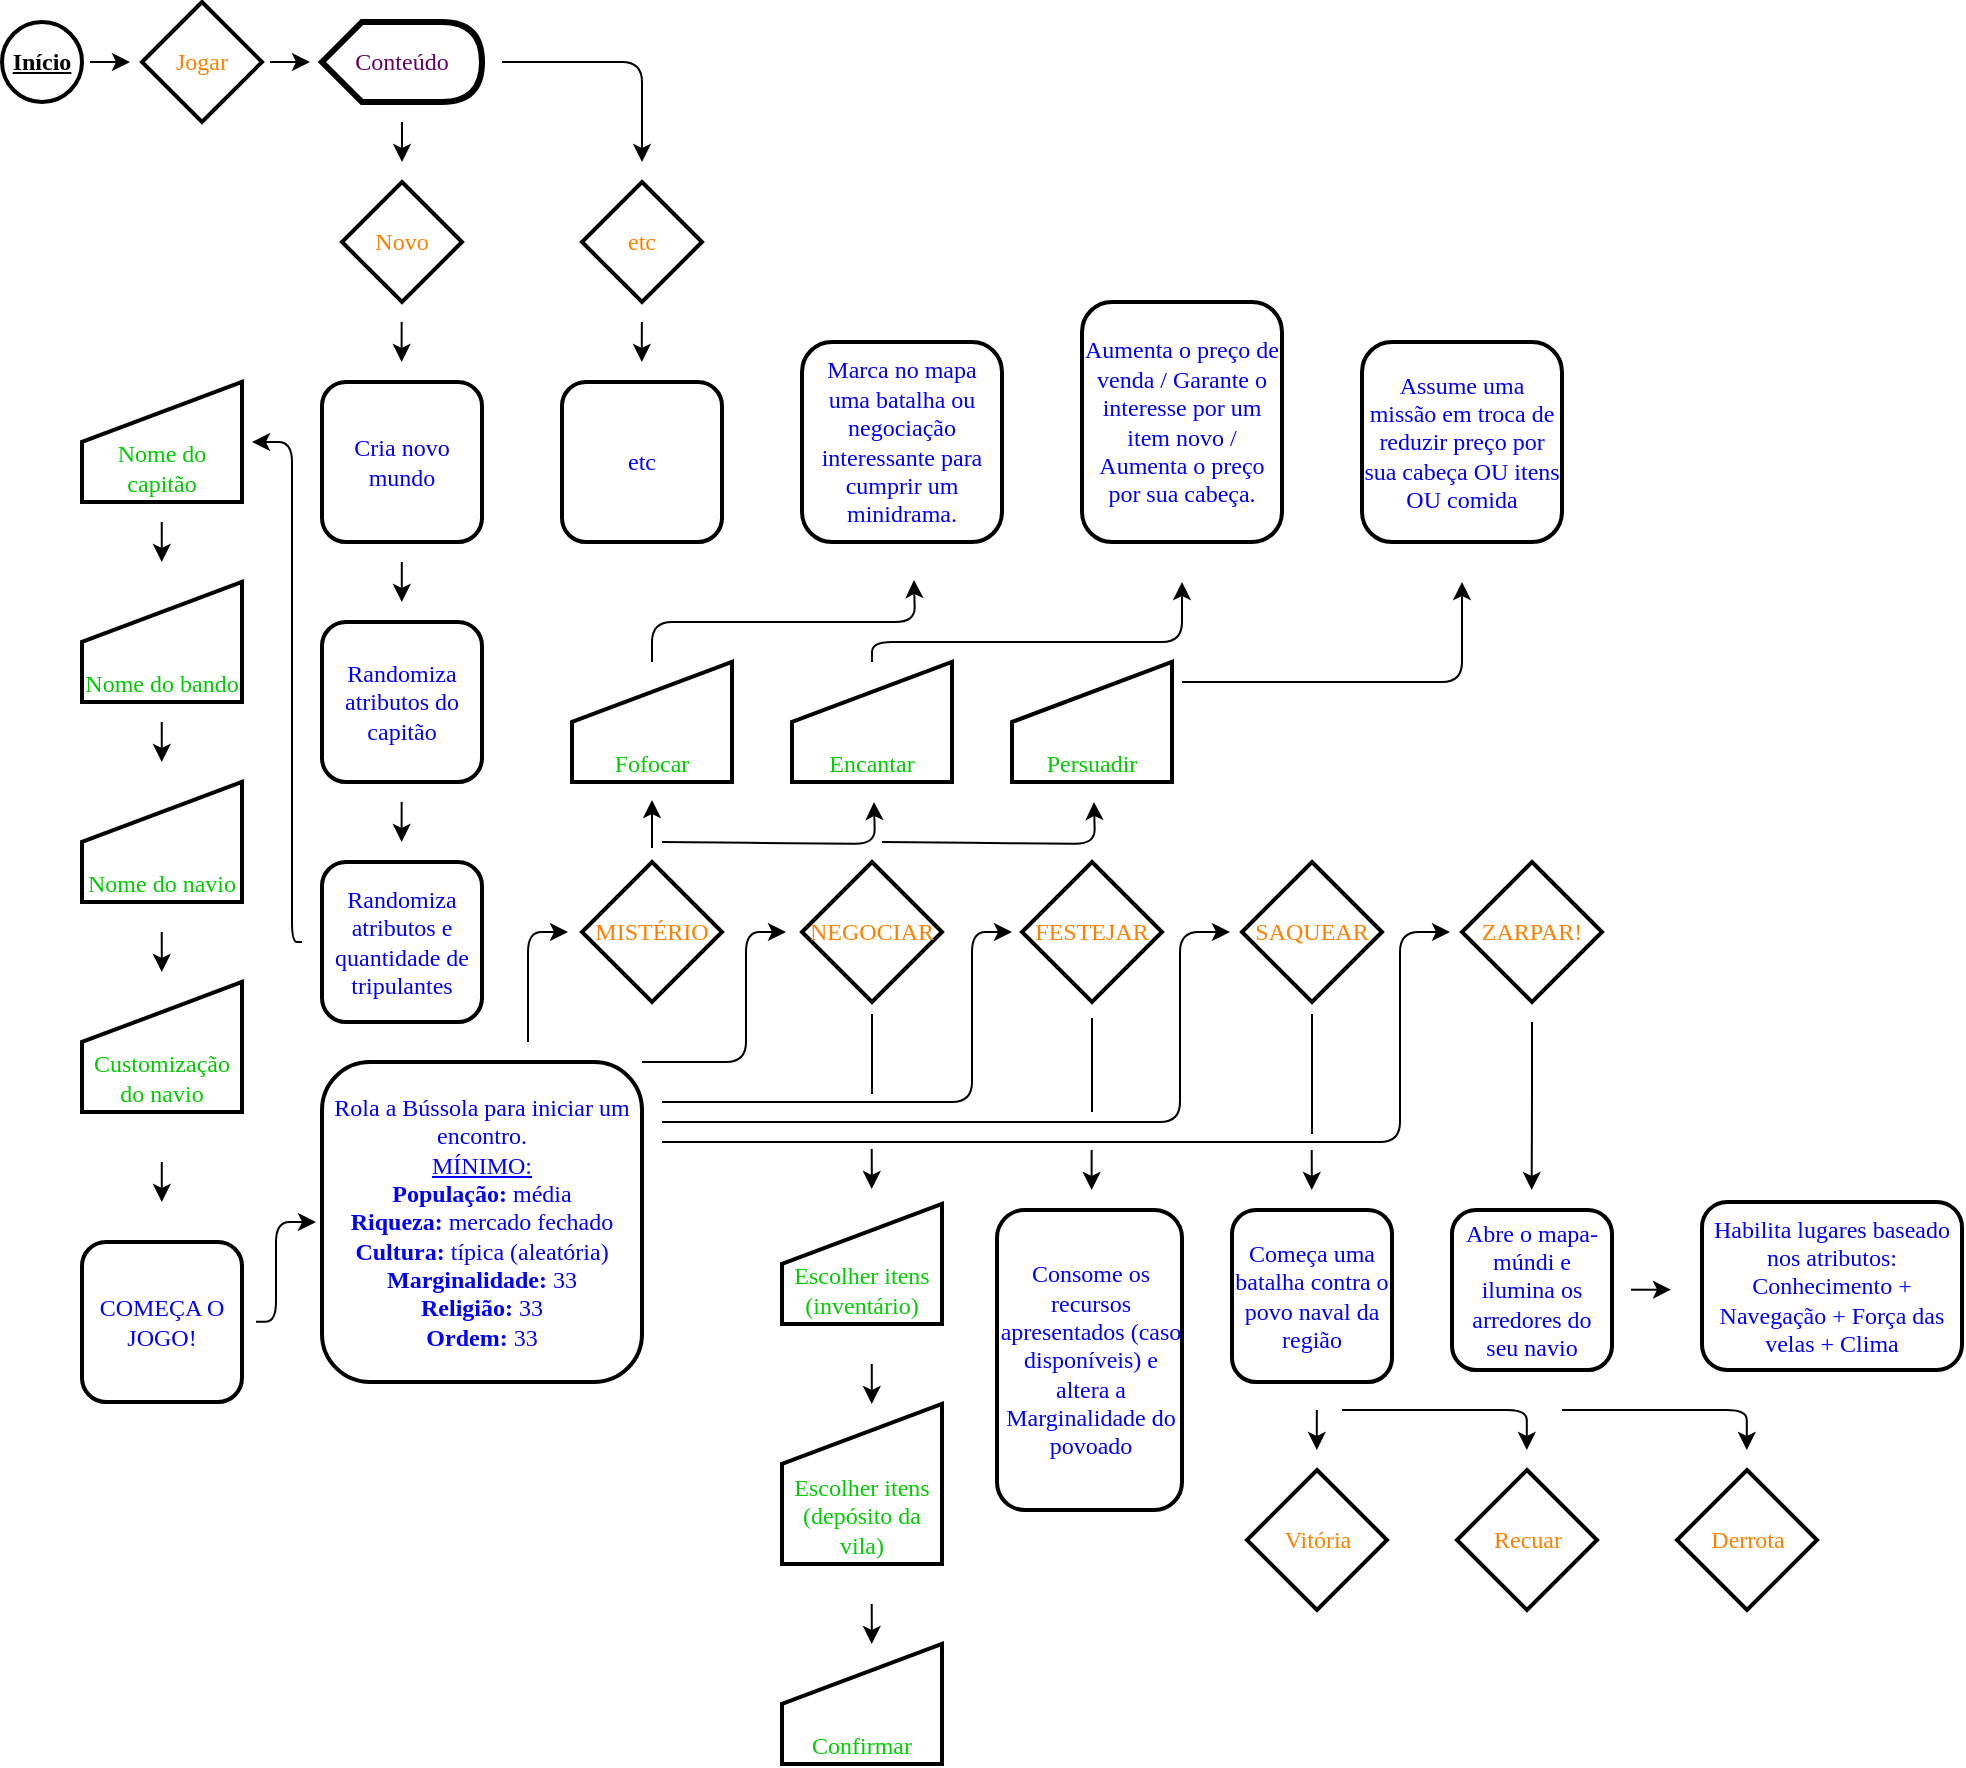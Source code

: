<mxfile version="21.7.2" type="github">
  <diagram name="Página-1" id="r8btl06dpMkSg_a-J9Kt">
    <mxGraphModel dx="733" dy="423" grid="1" gridSize="10" guides="1" tooltips="1" connect="1" arrows="1" fold="1" page="1" pageScale="1" pageWidth="827" pageHeight="1169" math="0" shadow="0">
      <root>
        <mxCell id="0" />
        <mxCell id="1" parent="0" />
        <mxCell id="My-P0-4yDYJhfVz6ePWc-6" value="" style="edgeStyle=orthogonalEdgeStyle;rounded=1;orthogonalLoop=1;jettySize=auto;html=1;" parent="1" edge="1">
          <mxGeometry relative="1" as="geometry">
            <mxPoint x="84" y="60" as="sourcePoint" />
            <mxPoint x="104" y="60" as="targetPoint" />
          </mxGeometry>
        </mxCell>
        <mxCell id="My-P0-4yDYJhfVz6ePWc-1" value="&lt;b&gt;&lt;u&gt;&lt;font face=&quot;Georgia&quot;&gt;Início&lt;/font&gt;&lt;/u&gt;&lt;/b&gt;" style="ellipse;whiteSpace=wrap;html=1;strokeWidth=2;" parent="1" vertex="1">
          <mxGeometry x="40" y="40" width="40" height="40" as="geometry" />
        </mxCell>
        <mxCell id="My-P0-4yDYJhfVz6ePWc-5" value="" style="edgeStyle=orthogonalEdgeStyle;orthogonalLoop=1;jettySize=auto;html=1;rounded=1;" parent="1" edge="1">
          <mxGeometry relative="1" as="geometry">
            <mxPoint x="174" y="60" as="sourcePoint" />
            <mxPoint x="194" y="60" as="targetPoint" />
          </mxGeometry>
        </mxCell>
        <mxCell id="My-P0-4yDYJhfVz6ePWc-3" value="&lt;font style=&quot;font-size: 12px;&quot;&gt;Jogar&lt;/font&gt;" style="rhombus;whiteSpace=wrap;html=1;fontFamily=Georgia;strokeColor=#000000;strokeWidth=2;fontColor=#FF8000;" parent="1" vertex="1">
          <mxGeometry x="110" y="30" width="60" height="60" as="geometry" />
        </mxCell>
        <mxCell id="My-P0-4yDYJhfVz6ePWc-4" value="&lt;font face=&quot;Georgia&quot;&gt;Conteúdo&lt;/font&gt;" style="shape=display;whiteSpace=wrap;html=1;strokeColor=#000000;strokeWidth=3;fontColor=#660066;" parent="1" vertex="1">
          <mxGeometry x="200" y="40" width="80" height="40" as="geometry" />
        </mxCell>
        <mxCell id="My-P0-4yDYJhfVz6ePWc-11" value="Novo" style="rhombus;whiteSpace=wrap;html=1;fontFamily=Georgia;strokeColor=#000000;strokeWidth=2;fontColor=#FF8000;" parent="1" vertex="1">
          <mxGeometry x="210" y="120" width="60" height="60" as="geometry" />
        </mxCell>
        <mxCell id="My-P0-4yDYJhfVz6ePWc-12" value="etc" style="rhombus;whiteSpace=wrap;html=1;fontFamily=Georgia;strokeColor=#000000;strokeWidth=2;fontColor=#FF8000;" parent="1" vertex="1">
          <mxGeometry x="330" y="120" width="60" height="60" as="geometry" />
        </mxCell>
        <mxCell id="b0liOIQS1Hoe-QHLFxLr-2" value="" style="edgeStyle=orthogonalEdgeStyle;orthogonalLoop=1;jettySize=auto;html=1;rounded=1;" parent="1" edge="1">
          <mxGeometry relative="1" as="geometry">
            <mxPoint x="240" y="90" as="sourcePoint" />
            <mxPoint x="240" y="110" as="targetPoint" />
            <Array as="points">
              <mxPoint x="240" y="100" />
              <mxPoint x="240" y="100" />
            </Array>
          </mxGeometry>
        </mxCell>
        <mxCell id="b0liOIQS1Hoe-QHLFxLr-3" value="" style="edgeStyle=orthogonalEdgeStyle;orthogonalLoop=1;jettySize=auto;html=1;rounded=1;" parent="1" edge="1">
          <mxGeometry relative="1" as="geometry">
            <mxPoint x="290" y="60" as="sourcePoint" />
            <mxPoint x="360" y="110" as="targetPoint" />
            <Array as="points">
              <mxPoint x="360" y="60" />
            </Array>
          </mxGeometry>
        </mxCell>
        <mxCell id="b0liOIQS1Hoe-QHLFxLr-4" value="&lt;font color=&quot;#0000ff&quot; face=&quot;Georgia&quot;&gt;Cria novo mundo&lt;br&gt;&lt;/font&gt;" style="rounded=1;whiteSpace=wrap;html=1;strokeColor=#000000;strokeWidth=2;" parent="1" vertex="1">
          <mxGeometry x="200" y="220" width="80" height="80" as="geometry" />
        </mxCell>
        <mxCell id="RJfbXglSynKKVRKX5XGn-1" value="&lt;font color=&quot;#0000ff&quot; face=&quot;Georgia&quot;&gt;etc&lt;/font&gt;" style="rounded=1;whiteSpace=wrap;html=1;strokeColor=#000000;strokeWidth=2;" parent="1" vertex="1">
          <mxGeometry x="320" y="220" width="80" height="80" as="geometry" />
        </mxCell>
        <mxCell id="RJfbXglSynKKVRKX5XGn-2" value="Nome do capitão" style="shape=manualInput;whiteSpace=wrap;html=1;strokeWidth=2;fontFamily=Georgia;fontColor=#00CC00;verticalAlign=bottom;labelPosition=center;verticalLabelPosition=middle;align=center;" parent="1" vertex="1">
          <mxGeometry x="80" y="220" width="80" height="60" as="geometry" />
        </mxCell>
        <mxCell id="RJfbXglSynKKVRKX5XGn-3" value="Nome do bando" style="shape=manualInput;whiteSpace=wrap;html=1;strokeWidth=2;fontFamily=Georgia;fontColor=#00CC00;verticalAlign=bottom;" parent="1" vertex="1">
          <mxGeometry x="80" y="320" width="80" height="60" as="geometry" />
        </mxCell>
        <mxCell id="RJfbXglSynKKVRKX5XGn-4" value="Nome do navio" style="shape=manualInput;whiteSpace=wrap;html=1;strokeWidth=2;fontFamily=Georgia;fontColor=#00CC00;verticalAlign=bottom;" parent="1" vertex="1">
          <mxGeometry x="80" y="420" width="80" height="60" as="geometry" />
        </mxCell>
        <mxCell id="RJfbXglSynKKVRKX5XGn-5" value="&lt;font color=&quot;#0000ff&quot; face=&quot;Georgia&quot;&gt;Randomiza atributos do capitão&lt;br&gt;&lt;/font&gt;" style="rounded=1;whiteSpace=wrap;html=1;strokeColor=#000000;strokeWidth=2;" parent="1" vertex="1">
          <mxGeometry x="200" y="340" width="80" height="80" as="geometry" />
        </mxCell>
        <mxCell id="RJfbXglSynKKVRKX5XGn-8" value="" style="edgeStyle=orthogonalEdgeStyle;rounded=1;orthogonalLoop=1;jettySize=auto;html=1;entryX=1;entryY=0.5;entryDx=0;entryDy=0;" parent="1" edge="1">
          <mxGeometry relative="1" as="geometry">
            <mxPoint x="190" y="500" as="sourcePoint" />
            <mxPoint x="165" y="250" as="targetPoint" />
            <Array as="points">
              <mxPoint x="185" y="500" />
              <mxPoint x="185" y="250" />
            </Array>
          </mxGeometry>
        </mxCell>
        <mxCell id="RJfbXglSynKKVRKX5XGn-7" value="&lt;font color=&quot;#0000ff&quot; face=&quot;Georgia&quot;&gt;Randomiza atributos e quantidade de tripulantes&lt;br&gt;&lt;/font&gt;" style="rounded=1;whiteSpace=wrap;html=1;strokeColor=#000000;strokeWidth=2;" parent="1" vertex="1">
          <mxGeometry x="200" y="460" width="80" height="80" as="geometry" />
        </mxCell>
        <mxCell id="RJfbXglSynKKVRKX5XGn-12" value="" style="edgeStyle=orthogonalEdgeStyle;orthogonalLoop=1;jettySize=auto;html=1;rounded=1;" parent="1" edge="1">
          <mxGeometry relative="1" as="geometry">
            <mxPoint x="239.9" y="310" as="sourcePoint" />
            <mxPoint x="239.9" y="330" as="targetPoint" />
            <Array as="points">
              <mxPoint x="239.9" y="320" />
              <mxPoint x="239.9" y="320" />
            </Array>
          </mxGeometry>
        </mxCell>
        <mxCell id="RJfbXglSynKKVRKX5XGn-13" value="" style="edgeStyle=orthogonalEdgeStyle;orthogonalLoop=1;jettySize=auto;html=1;rounded=1;" parent="1" edge="1">
          <mxGeometry relative="1" as="geometry">
            <mxPoint x="239.84" y="190" as="sourcePoint" />
            <mxPoint x="239.84" y="210" as="targetPoint" />
            <Array as="points">
              <mxPoint x="239.84" y="200" />
              <mxPoint x="239.84" y="200" />
            </Array>
          </mxGeometry>
        </mxCell>
        <mxCell id="RJfbXglSynKKVRKX5XGn-15" value="" style="edgeStyle=orthogonalEdgeStyle;orthogonalLoop=1;jettySize=auto;html=1;rounded=1;" parent="1" edge="1">
          <mxGeometry relative="1" as="geometry">
            <mxPoint x="359.93" y="190" as="sourcePoint" />
            <mxPoint x="359.93" y="210" as="targetPoint" />
            <Array as="points">
              <mxPoint x="359.93" y="200" />
              <mxPoint x="359.93" y="200" />
            </Array>
          </mxGeometry>
        </mxCell>
        <mxCell id="RJfbXglSynKKVRKX5XGn-16" value="" style="edgeStyle=orthogonalEdgeStyle;orthogonalLoop=1;jettySize=auto;html=1;rounded=1;" parent="1" edge="1">
          <mxGeometry relative="1" as="geometry">
            <mxPoint x="119.87" y="290" as="sourcePoint" />
            <mxPoint x="119.87" y="310" as="targetPoint" />
            <Array as="points">
              <mxPoint x="119.87" y="300" />
              <mxPoint x="119.87" y="300" />
            </Array>
          </mxGeometry>
        </mxCell>
        <mxCell id="RJfbXglSynKKVRKX5XGn-17" value="" style="edgeStyle=orthogonalEdgeStyle;orthogonalLoop=1;jettySize=auto;html=1;rounded=1;" parent="1" edge="1">
          <mxGeometry relative="1" as="geometry">
            <mxPoint x="119.87" y="390" as="sourcePoint" />
            <mxPoint x="119.87" y="410" as="targetPoint" />
            <Array as="points">
              <mxPoint x="119.87" y="400" />
              <mxPoint x="119.87" y="400" />
            </Array>
          </mxGeometry>
        </mxCell>
        <mxCell id="RJfbXglSynKKVRKX5XGn-18" value="" style="edgeStyle=orthogonalEdgeStyle;orthogonalLoop=1;jettySize=auto;html=1;rounded=1;" parent="1" edge="1">
          <mxGeometry relative="1" as="geometry">
            <mxPoint x="239.84" y="430" as="sourcePoint" />
            <mxPoint x="239.84" y="450" as="targetPoint" />
            <Array as="points">
              <mxPoint x="239.84" y="440" />
              <mxPoint x="239.84" y="440" />
            </Array>
          </mxGeometry>
        </mxCell>
        <mxCell id="RJfbXglSynKKVRKX5XGn-20" value="Customização do navio" style="shape=manualInput;whiteSpace=wrap;html=1;strokeWidth=2;fontFamily=Georgia;fontColor=#00CC00;verticalAlign=bottom;" parent="1" vertex="1">
          <mxGeometry x="80" y="520" width="80" height="65" as="geometry" />
        </mxCell>
        <mxCell id="RJfbXglSynKKVRKX5XGn-21" value="" style="edgeStyle=orthogonalEdgeStyle;orthogonalLoop=1;jettySize=auto;html=1;rounded=1;" parent="1" edge="1">
          <mxGeometry relative="1" as="geometry">
            <mxPoint x="119.87" y="495" as="sourcePoint" />
            <mxPoint x="119.87" y="515" as="targetPoint" />
            <Array as="points">
              <mxPoint x="119.87" y="505" />
              <mxPoint x="119.87" y="505" />
            </Array>
          </mxGeometry>
        </mxCell>
        <mxCell id="RJfbXglSynKKVRKX5XGn-22" value="" style="edgeStyle=orthogonalEdgeStyle;orthogonalLoop=1;jettySize=auto;html=1;rounded=1;" parent="1" edge="1">
          <mxGeometry relative="1" as="geometry">
            <mxPoint x="119.89" y="610" as="sourcePoint" />
            <mxPoint x="119.89" y="630" as="targetPoint" />
            <Array as="points">
              <mxPoint x="119.89" y="620" />
              <mxPoint x="119.89" y="620" />
            </Array>
          </mxGeometry>
        </mxCell>
        <mxCell id="RJfbXglSynKKVRKX5XGn-24" value="&lt;font color=&quot;#0000ff&quot; face=&quot;Georgia&quot;&gt;COMEÇA O JOGO!&lt;br&gt;&lt;/font&gt;" style="rounded=1;whiteSpace=wrap;html=1;strokeColor=#000000;strokeWidth=2;" parent="1" vertex="1">
          <mxGeometry x="80" y="650" width="80" height="80" as="geometry" />
        </mxCell>
        <mxCell id="RJfbXglSynKKVRKX5XGn-29" value="" style="edgeStyle=orthogonalEdgeStyle;rounded=1;orthogonalLoop=1;jettySize=auto;html=1;entryX=0;entryY=0.429;entryDx=0;entryDy=0;entryPerimeter=0;" parent="1" edge="1">
          <mxGeometry relative="1" as="geometry">
            <mxPoint x="303" y="550" as="sourcePoint" />
            <mxPoint x="323.0" y="495.03" as="targetPoint" />
            <Array as="points">
              <mxPoint x="303" y="495" />
            </Array>
          </mxGeometry>
        </mxCell>
        <mxCell id="RJfbXglSynKKVRKX5XGn-26" value="&lt;div&gt;&lt;font color=&quot;#0000ff&quot; face=&quot;Georgia&quot;&gt;Rola a Bússola para iniciar um encontro.&lt;/font&gt;&lt;/div&gt;&lt;div&gt;&lt;font color=&quot;#0000ff&quot; face=&quot;Georgia&quot;&gt;&lt;u&gt;MÍNIMO:&lt;/u&gt;&lt;/font&gt;&lt;/div&gt;&lt;div&gt;&lt;font color=&quot;#0000ff&quot; face=&quot;Georgia&quot;&gt;&lt;b&gt;População:&lt;/b&gt; média&lt;/font&gt;&lt;/div&gt;&lt;div&gt;&lt;font color=&quot;#0000ff&quot; face=&quot;Georgia&quot;&gt;&lt;b&gt;Riqueza:&lt;/b&gt; mercado fechado&lt;/font&gt;&lt;/div&gt;&lt;div&gt;&lt;font color=&quot;#0000ff&quot; face=&quot;Georgia&quot;&gt;&lt;b&gt;Cultura:&lt;/b&gt; típica (aleatória)&lt;br&gt;&lt;/font&gt;&lt;/div&gt;&lt;div&gt;&lt;font color=&quot;#0000ff&quot; face=&quot;Georgia&quot;&gt;&lt;b&gt;Marginalidade:&lt;/b&gt; 33&lt;/font&gt;&lt;/div&gt;&lt;div&gt;&lt;font color=&quot;#0000ff&quot; face=&quot;Georgia&quot;&gt;&lt;b&gt;Religião:&lt;/b&gt; 33&lt;/font&gt;&lt;/div&gt;&lt;div&gt;&lt;font color=&quot;#0000ff&quot; face=&quot;Georgia&quot;&gt;&lt;b&gt;Ordem:&lt;/b&gt; 33&lt;br&gt;&lt;/font&gt;&lt;/div&gt;" style="rounded=1;whiteSpace=wrap;html=1;strokeColor=#000000;strokeWidth=2;align=center;" parent="1" vertex="1">
          <mxGeometry x="200" y="560" width="160" height="160" as="geometry" />
        </mxCell>
        <mxCell id="RJfbXglSynKKVRKX5XGn-27" value="" style="edgeStyle=orthogonalEdgeStyle;orthogonalLoop=1;jettySize=auto;html=1;rounded=1;entryX=0;entryY=0.5;entryDx=0;entryDy=0;" parent="1" edge="1">
          <mxGeometry relative="1" as="geometry">
            <mxPoint x="167" y="689.84" as="sourcePoint" />
            <mxPoint x="197" y="640" as="targetPoint" />
            <Array as="points">
              <mxPoint x="177" y="690" />
              <mxPoint x="177" y="640" />
            </Array>
          </mxGeometry>
        </mxCell>
        <mxCell id="8BcACjbe6fQFliUKPnvz-10" value="" style="edgeStyle=orthogonalEdgeStyle;rounded=1;orthogonalLoop=1;jettySize=auto;html=1;" parent="1" edge="1">
          <mxGeometry relative="1" as="geometry">
            <mxPoint x="365" y="453" as="sourcePoint" />
            <mxPoint x="365" y="429" as="targetPoint" />
          </mxGeometry>
        </mxCell>
        <mxCell id="mjb3Go6CUSgynstZT9nR-1" value="" style="edgeStyle=orthogonalEdgeStyle;rounded=1;orthogonalLoop=1;jettySize=auto;html=1;" edge="1" parent="1">
          <mxGeometry relative="1" as="geometry">
            <mxPoint x="370" y="450" as="sourcePoint" />
            <mxPoint x="476" y="430" as="targetPoint" />
          </mxGeometry>
        </mxCell>
        <mxCell id="RJfbXglSynKKVRKX5XGn-28" value="MISTÉRIO" style="rhombus;whiteSpace=wrap;html=1;fontFamily=Georgia;strokeColor=#000000;strokeWidth=2;fontColor=#FF8000;" parent="1" vertex="1">
          <mxGeometry x="330" y="460" width="70" height="70" as="geometry" />
        </mxCell>
        <mxCell id="RJfbXglSynKKVRKX5XGn-30" value="SAQUEAR" style="rhombus;whiteSpace=wrap;html=1;fontFamily=Georgia;strokeColor=#000000;strokeWidth=2;fontColor=#FF8000;" parent="1" vertex="1">
          <mxGeometry x="660" y="460" width="70" height="70" as="geometry" />
        </mxCell>
        <mxCell id="RJfbXglSynKKVRKX5XGn-31" value="NEGOCIAR" style="rhombus;whiteSpace=wrap;html=1;fontFamily=Georgia;strokeColor=#000000;strokeWidth=2;fontColor=#FF8000;" parent="1" vertex="1">
          <mxGeometry x="440" y="460" width="70" height="70" as="geometry" />
        </mxCell>
        <mxCell id="RJfbXglSynKKVRKX5XGn-32" value="FESTEJAR" style="rhombus;whiteSpace=wrap;html=1;fontFamily=Georgia;strokeColor=#000000;strokeWidth=2;fontColor=#FF8000;" parent="1" vertex="1">
          <mxGeometry x="550" y="460" width="70" height="70" as="geometry" />
        </mxCell>
        <mxCell id="RJfbXglSynKKVRKX5XGn-33" value="ZARPAR!" style="rhombus;whiteSpace=wrap;html=1;fontFamily=Georgia;strokeColor=#000000;strokeWidth=2;fontColor=#FF8000;" parent="1" vertex="1">
          <mxGeometry x="770" y="460" width="70" height="70" as="geometry" />
        </mxCell>
        <mxCell id="8BcACjbe6fQFliUKPnvz-1" value="Fofocar" style="shape=manualInput;whiteSpace=wrap;html=1;strokeWidth=2;fontFamily=Georgia;fontColor=#00CC00;verticalAlign=bottom;" parent="1" vertex="1">
          <mxGeometry x="325" y="360" width="80" height="60" as="geometry" />
        </mxCell>
        <mxCell id="mjb3Go6CUSgynstZT9nR-22" value="" style="edgeStyle=orthogonalEdgeStyle;rounded=1;orthogonalLoop=1;jettySize=auto;html=1;" edge="1" parent="1" source="8BcACjbe6fQFliUKPnvz-2">
          <mxGeometry relative="1" as="geometry">
            <mxPoint x="630" y="320" as="targetPoint" />
            <Array as="points">
              <mxPoint x="475" y="350" />
              <mxPoint x="630" y="350" />
            </Array>
          </mxGeometry>
        </mxCell>
        <mxCell id="8BcACjbe6fQFliUKPnvz-2" value="Encantar" style="shape=manualInput;whiteSpace=wrap;html=1;strokeWidth=2;fontFamily=Georgia;fontColor=#00CC00;verticalAlign=bottom;" parent="1" vertex="1">
          <mxGeometry x="435" y="360" width="80" height="60" as="geometry" />
        </mxCell>
        <mxCell id="8BcACjbe6fQFliUKPnvz-3" value="Persuadir" style="shape=manualInput;whiteSpace=wrap;html=1;strokeWidth=2;fontFamily=Georgia;fontColor=#00CC00;verticalAlign=bottom;" parent="1" vertex="1">
          <mxGeometry x="545" y="360" width="80" height="60" as="geometry" />
        </mxCell>
        <mxCell id="8BcACjbe6fQFliUKPnvz-4" value="Escolher itens (inventário)" style="shape=manualInput;whiteSpace=wrap;html=1;strokeWidth=2;fontFamily=Georgia;fontColor=#00CC00;verticalAlign=bottom;" parent="1" vertex="1">
          <mxGeometry x="430" y="631" width="80" height="60" as="geometry" />
        </mxCell>
        <mxCell id="8BcACjbe6fQFliUKPnvz-5" value="Escolher itens (depósito da vila)" style="shape=manualInput;whiteSpace=wrap;html=1;strokeWidth=2;fontFamily=Georgia;fontColor=#00CC00;verticalAlign=bottom;" parent="1" vertex="1">
          <mxGeometry x="430" y="731" width="80" height="80" as="geometry" />
        </mxCell>
        <mxCell id="8BcACjbe6fQFliUKPnvz-6" value="Confirmar" style="shape=manualInput;whiteSpace=wrap;html=1;strokeWidth=2;fontFamily=Georgia;fontColor=#00CC00;verticalAlign=bottom;" parent="1" vertex="1">
          <mxGeometry x="430" y="851" width="80" height="60" as="geometry" />
        </mxCell>
        <mxCell id="8BcACjbe6fQFliUKPnvz-7" value="&lt;div align=&quot;center&quot;&gt;&lt;font face=&quot;Georgia&quot; color=&quot;#0000ff&quot;&gt;Consome os recursos apresentados (caso disponíveis) e altera a Marginalidade do povoado&lt;/font&gt;&lt;br&gt;&lt;/div&gt;" style="rounded=1;whiteSpace=wrap;html=1;strokeColor=#000000;strokeWidth=2;align=center;" parent="1" vertex="1">
          <mxGeometry x="537.5" y="634" width="92.5" height="150" as="geometry" />
        </mxCell>
        <mxCell id="8BcACjbe6fQFliUKPnvz-8" value="&lt;font face=&quot;Georgia&quot; color=&quot;#0000ff&quot;&gt;Começa uma batalha contra o povo naval da região&lt;br&gt;&lt;/font&gt;" style="rounded=1;whiteSpace=wrap;html=1;strokeColor=#000000;strokeWidth=2;" parent="1" vertex="1">
          <mxGeometry x="655" y="634" width="80" height="86" as="geometry" />
        </mxCell>
        <mxCell id="8BcACjbe6fQFliUKPnvz-9" value="&lt;font face=&quot;Georgia&quot; color=&quot;#0000ff&quot;&gt;Abre o mapa-múndi e ilumina os arredores do seu navio&lt;br&gt;&lt;/font&gt;" style="rounded=1;whiteSpace=wrap;html=1;strokeColor=#000000;strokeWidth=2;" parent="1" vertex="1">
          <mxGeometry x="765" y="634" width="80" height="80" as="geometry" />
        </mxCell>
        <mxCell id="8BcACjbe6fQFliUKPnvz-13" value="" style="edgeStyle=orthogonalEdgeStyle;orthogonalLoop=1;jettySize=auto;html=1;rounded=1;" parent="1" edge="1">
          <mxGeometry relative="1" as="geometry">
            <mxPoint x="474.86" y="603.5" as="sourcePoint" />
            <mxPoint x="474.86" y="623.5" as="targetPoint" />
            <Array as="points">
              <mxPoint x="474.86" y="613.5" />
              <mxPoint x="474.86" y="613.5" />
            </Array>
          </mxGeometry>
        </mxCell>
        <mxCell id="8BcACjbe6fQFliUKPnvz-14" value="" style="edgeStyle=orthogonalEdgeStyle;orthogonalLoop=1;jettySize=auto;html=1;rounded=1;" parent="1" edge="1">
          <mxGeometry relative="1" as="geometry">
            <mxPoint x="474.89" y="711" as="sourcePoint" />
            <mxPoint x="474.89" y="731" as="targetPoint" />
            <Array as="points">
              <mxPoint x="474.89" y="721" />
              <mxPoint x="474.89" y="721" />
            </Array>
          </mxGeometry>
        </mxCell>
        <mxCell id="8BcACjbe6fQFliUKPnvz-15" value="" style="edgeStyle=orthogonalEdgeStyle;orthogonalLoop=1;jettySize=auto;html=1;rounded=1;" parent="1" edge="1">
          <mxGeometry relative="1" as="geometry">
            <mxPoint x="474.86" y="831" as="sourcePoint" />
            <mxPoint x="474.86" y="851" as="targetPoint" />
            <Array as="points">
              <mxPoint x="474.86" y="841" />
              <mxPoint x="474.86" y="841" />
            </Array>
          </mxGeometry>
        </mxCell>
        <mxCell id="8BcACjbe6fQFliUKPnvz-16" value="" style="edgeStyle=orthogonalEdgeStyle;orthogonalLoop=1;jettySize=auto;html=1;rounded=1;" parent="1" edge="1">
          <mxGeometry relative="1" as="geometry">
            <mxPoint x="584.83" y="604" as="sourcePoint" />
            <mxPoint x="584.83" y="624" as="targetPoint" />
            <Array as="points">
              <mxPoint x="584.83" y="614" />
              <mxPoint x="584.83" y="614" />
            </Array>
          </mxGeometry>
        </mxCell>
        <mxCell id="8BcACjbe6fQFliUKPnvz-17" value="" style="edgeStyle=orthogonalEdgeStyle;orthogonalLoop=1;jettySize=auto;html=1;rounded=1;" parent="1" edge="1">
          <mxGeometry relative="1" as="geometry">
            <mxPoint x="694.86" y="604" as="sourcePoint" />
            <mxPoint x="694.86" y="624" as="targetPoint" />
            <Array as="points">
              <mxPoint x="694.86" y="614" />
              <mxPoint x="694.86" y="614" />
            </Array>
          </mxGeometry>
        </mxCell>
        <mxCell id="8BcACjbe6fQFliUKPnvz-18" value="" style="edgeStyle=orthogonalEdgeStyle;orthogonalLoop=1;jettySize=auto;html=1;rounded=1;" parent="1" edge="1">
          <mxGeometry relative="1" as="geometry">
            <mxPoint x="805" y="540" as="sourcePoint" />
            <mxPoint x="804.83" y="624" as="targetPoint" />
            <Array as="points">
              <mxPoint x="805" y="550" />
              <mxPoint x="805" y="583" />
              <mxPoint x="805" y="583" />
            </Array>
          </mxGeometry>
        </mxCell>
        <mxCell id="8BcACjbe6fQFliUKPnvz-19" value="Recuar" style="rhombus;whiteSpace=wrap;html=1;fontFamily=Georgia;strokeColor=#000000;strokeWidth=2;fontColor=#FF8000;" parent="1" vertex="1">
          <mxGeometry x="767.5" y="764" width="70" height="70" as="geometry" />
        </mxCell>
        <mxCell id="8BcACjbe6fQFliUKPnvz-20" value="Vitória" style="rhombus;whiteSpace=wrap;html=1;fontFamily=Georgia;strokeColor=#000000;strokeWidth=2;fontColor=#FF8000;" parent="1" vertex="1">
          <mxGeometry x="662.5" y="764" width="70" height="70" as="geometry" />
        </mxCell>
        <mxCell id="8BcACjbe6fQFliUKPnvz-21" value="Derrota" style="rhombus;whiteSpace=wrap;html=1;fontFamily=Georgia;strokeColor=#000000;strokeWidth=2;fontColor=#FF8000;" parent="1" vertex="1">
          <mxGeometry x="877.5" y="764" width="70" height="70" as="geometry" />
        </mxCell>
        <mxCell id="8BcACjbe6fQFliUKPnvz-22" value="" style="edgeStyle=orthogonalEdgeStyle;orthogonalLoop=1;jettySize=auto;html=1;rounded=1;" parent="1" edge="1">
          <mxGeometry relative="1" as="geometry">
            <mxPoint x="697.42" y="734" as="sourcePoint" />
            <mxPoint x="697.42" y="754" as="targetPoint" />
            <Array as="points">
              <mxPoint x="697.42" y="744" />
              <mxPoint x="697.42" y="744" />
            </Array>
          </mxGeometry>
        </mxCell>
        <mxCell id="mjb3Go6CUSgynstZT9nR-2" value="" style="edgeStyle=orthogonalEdgeStyle;rounded=1;orthogonalLoop=1;jettySize=auto;html=1;" edge="1" parent="1">
          <mxGeometry relative="1" as="geometry">
            <mxPoint x="480" y="450" as="sourcePoint" />
            <mxPoint x="586" y="430" as="targetPoint" />
          </mxGeometry>
        </mxCell>
        <mxCell id="mjb3Go6CUSgynstZT9nR-3" value="&lt;font color=&quot;#0000ff&quot; face=&quot;Georgia&quot;&gt;Marca no mapa uma batalha ou negociação interessante para cumprir um minidrama.&lt;/font&gt;" style="rounded=1;whiteSpace=wrap;html=1;strokeColor=#000000;strokeWidth=2;" vertex="1" parent="1">
          <mxGeometry x="440" y="200" width="100" height="100" as="geometry" />
        </mxCell>
        <mxCell id="mjb3Go6CUSgynstZT9nR-6" value="" style="edgeStyle=orthogonalEdgeStyle;orthogonalLoop=1;jettySize=auto;html=1;rounded=1;" edge="1" parent="1">
          <mxGeometry relative="1" as="geometry">
            <mxPoint x="710" y="734" as="sourcePoint" />
            <mxPoint x="802.41" y="754" as="targetPoint" />
            <Array as="points">
              <mxPoint x="802.41" y="744" />
              <mxPoint x="802.41" y="744" />
            </Array>
          </mxGeometry>
        </mxCell>
        <mxCell id="mjb3Go6CUSgynstZT9nR-7" value="" style="edgeStyle=orthogonalEdgeStyle;orthogonalLoop=1;jettySize=auto;html=1;rounded=1;" edge="1" parent="1">
          <mxGeometry relative="1" as="geometry">
            <mxPoint x="820" y="734" as="sourcePoint" />
            <mxPoint x="912.41" y="754" as="targetPoint" />
            <Array as="points">
              <mxPoint x="912.41" y="744" />
              <mxPoint x="912.41" y="744" />
            </Array>
          </mxGeometry>
        </mxCell>
        <mxCell id="mjb3Go6CUSgynstZT9nR-8" value="" style="edgeStyle=orthogonalEdgeStyle;rounded=1;orthogonalLoop=1;jettySize=auto;html=1;entryX=0;entryY=0.5;entryDx=0;entryDy=0;exitX=1;exitY=0;exitDx=0;exitDy=0;" edge="1" parent="1" source="RJfbXglSynKKVRKX5XGn-26">
          <mxGeometry relative="1" as="geometry">
            <mxPoint x="377" y="600" as="sourcePoint" />
            <mxPoint x="432" y="495" as="targetPoint" />
            <Array as="points">
              <mxPoint x="412" y="560" />
              <mxPoint x="412" y="495" />
            </Array>
          </mxGeometry>
        </mxCell>
        <mxCell id="mjb3Go6CUSgynstZT9nR-9" value="" style="edgeStyle=orthogonalEdgeStyle;rounded=1;orthogonalLoop=1;jettySize=auto;html=1;entryX=0;entryY=0.5;entryDx=0;entryDy=0;" edge="1" parent="1">
          <mxGeometry relative="1" as="geometry">
            <mxPoint x="370" y="580" as="sourcePoint" />
            <mxPoint x="545" y="495" as="targetPoint" />
            <Array as="points">
              <mxPoint x="370" y="580" />
              <mxPoint x="525" y="580" />
              <mxPoint x="525" y="495" />
            </Array>
          </mxGeometry>
        </mxCell>
        <mxCell id="mjb3Go6CUSgynstZT9nR-11" value="" style="edgeStyle=orthogonalEdgeStyle;rounded=1;orthogonalLoop=1;jettySize=auto;html=1;entryX=0;entryY=0.5;entryDx=0;entryDy=0;" edge="1" parent="1">
          <mxGeometry relative="1" as="geometry">
            <mxPoint x="370" y="590" as="sourcePoint" />
            <mxPoint x="654" y="495" as="targetPoint" />
            <Array as="points">
              <mxPoint x="370" y="590" />
              <mxPoint x="629" y="590" />
              <mxPoint x="629" y="495" />
            </Array>
          </mxGeometry>
        </mxCell>
        <mxCell id="mjb3Go6CUSgynstZT9nR-12" value="" style="edgeStyle=orthogonalEdgeStyle;rounded=1;orthogonalLoop=1;jettySize=auto;html=1;entryX=0;entryY=0.5;entryDx=0;entryDy=0;" edge="1" parent="1">
          <mxGeometry relative="1" as="geometry">
            <mxPoint x="370" y="600" as="sourcePoint" />
            <mxPoint x="764" y="495" as="targetPoint" />
            <Array as="points">
              <mxPoint x="480" y="600" />
              <mxPoint x="739" y="600" />
              <mxPoint x="739" y="495" />
            </Array>
          </mxGeometry>
        </mxCell>
        <mxCell id="mjb3Go6CUSgynstZT9nR-14" value="" style="endArrow=none;html=1;rounded=0;entryX=0.5;entryY=1;entryDx=0;entryDy=0;" edge="1" parent="1">
          <mxGeometry width="50" height="50" relative="1" as="geometry">
            <mxPoint x="475" y="576" as="sourcePoint" />
            <mxPoint x="475" y="536" as="targetPoint" />
          </mxGeometry>
        </mxCell>
        <mxCell id="mjb3Go6CUSgynstZT9nR-15" value="" style="endArrow=none;html=1;rounded=0;" edge="1" parent="1">
          <mxGeometry width="50" height="50" relative="1" as="geometry">
            <mxPoint x="585" y="585" as="sourcePoint" />
            <mxPoint x="585" y="538" as="targetPoint" />
          </mxGeometry>
        </mxCell>
        <mxCell id="mjb3Go6CUSgynstZT9nR-16" value="" style="endArrow=none;html=1;rounded=0;entryX=0.5;entryY=1;entryDx=0;entryDy=0;" edge="1" parent="1">
          <mxGeometry width="50" height="50" relative="1" as="geometry">
            <mxPoint x="695" y="596" as="sourcePoint" />
            <mxPoint x="695.0" y="536" as="targetPoint" />
          </mxGeometry>
        </mxCell>
        <mxCell id="mjb3Go6CUSgynstZT9nR-17" value="&lt;font color=&quot;#0000ff&quot; face=&quot;Georgia&quot;&gt;Aumenta o preço de venda / Garante o interesse por um item novo / Aumenta o preço por sua cabeça.&lt;br&gt;&lt;/font&gt;" style="rounded=1;whiteSpace=wrap;html=1;strokeColor=#000000;strokeWidth=2;" vertex="1" parent="1">
          <mxGeometry x="580" y="180" width="100" height="120" as="geometry" />
        </mxCell>
        <mxCell id="mjb3Go6CUSgynstZT9nR-18" value="&lt;font color=&quot;#0000ff&quot; face=&quot;Georgia&quot;&gt;Assume uma missão em troca de reduzir preço por sua cabeça OU itens OU comida&lt;br&gt;&lt;/font&gt;" style="rounded=1;whiteSpace=wrap;html=1;strokeColor=#000000;strokeWidth=2;" vertex="1" parent="1">
          <mxGeometry x="720" y="200" width="100" height="100" as="geometry" />
        </mxCell>
        <mxCell id="mjb3Go6CUSgynstZT9nR-19" value="" style="edgeStyle=orthogonalEdgeStyle;rounded=1;orthogonalLoop=1;jettySize=auto;html=1;exitX=0.5;exitY=0;exitDx=0;exitDy=0;" edge="1" parent="1" source="8BcACjbe6fQFliUKPnvz-1">
          <mxGeometry relative="1" as="geometry">
            <mxPoint x="390" y="339" as="sourcePoint" />
            <mxPoint x="496" y="319" as="targetPoint" />
          </mxGeometry>
        </mxCell>
        <mxCell id="mjb3Go6CUSgynstZT9nR-21" value="" style="edgeStyle=orthogonalEdgeStyle;rounded=1;orthogonalLoop=1;jettySize=auto;html=1;" edge="1" parent="1">
          <mxGeometry relative="1" as="geometry">
            <mxPoint x="630" y="370" as="sourcePoint" />
            <mxPoint x="770" y="320" as="targetPoint" />
            <Array as="points">
              <mxPoint x="770" y="370" />
            </Array>
          </mxGeometry>
        </mxCell>
        <mxCell id="mjb3Go6CUSgynstZT9nR-26" value="" style="edgeStyle=orthogonalEdgeStyle;orthogonalLoop=1;jettySize=auto;html=1;rounded=1;" edge="1" parent="1">
          <mxGeometry relative="1" as="geometry">
            <mxPoint x="854.5" y="673.86" as="sourcePoint" />
            <mxPoint x="874.5" y="673.86" as="targetPoint" />
          </mxGeometry>
        </mxCell>
        <mxCell id="mjb3Go6CUSgynstZT9nR-27" value="&lt;font color=&quot;#0000ff&quot; face=&quot;Georgia&quot;&gt;Habilita lugares baseado nos atributos: Conhecimento + Navegação + Força das velas + Clima&lt;br&gt;&lt;/font&gt;" style="rounded=1;whiteSpace=wrap;html=1;strokeColor=#000000;strokeWidth=2;" vertex="1" parent="1">
          <mxGeometry x="890" y="630" width="130" height="84" as="geometry" />
        </mxCell>
      </root>
    </mxGraphModel>
  </diagram>
</mxfile>
